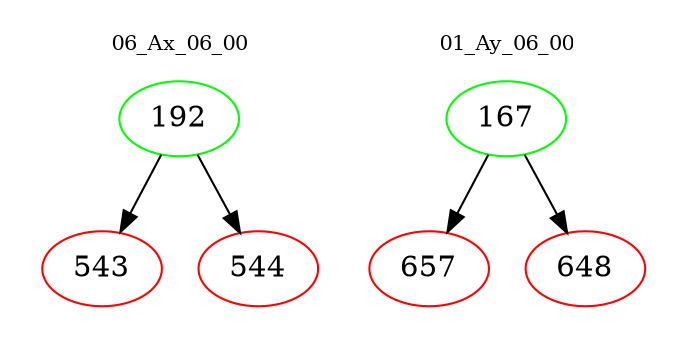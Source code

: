 digraph{
subgraph cluster_0 {
color = white
label = "06_Ax_06_00";
fontsize=10;
T0_192 [label="192", color="green"]
T0_192 -> T0_543 [color="black"]
T0_543 [label="543", color="red"]
T0_192 -> T0_544 [color="black"]
T0_544 [label="544", color="red"]
}
subgraph cluster_1 {
color = white
label = "01_Ay_06_00";
fontsize=10;
T1_167 [label="167", color="green"]
T1_167 -> T1_657 [color="black"]
T1_657 [label="657", color="red"]
T1_167 -> T1_648 [color="black"]
T1_648 [label="648", color="red"]
}
}
